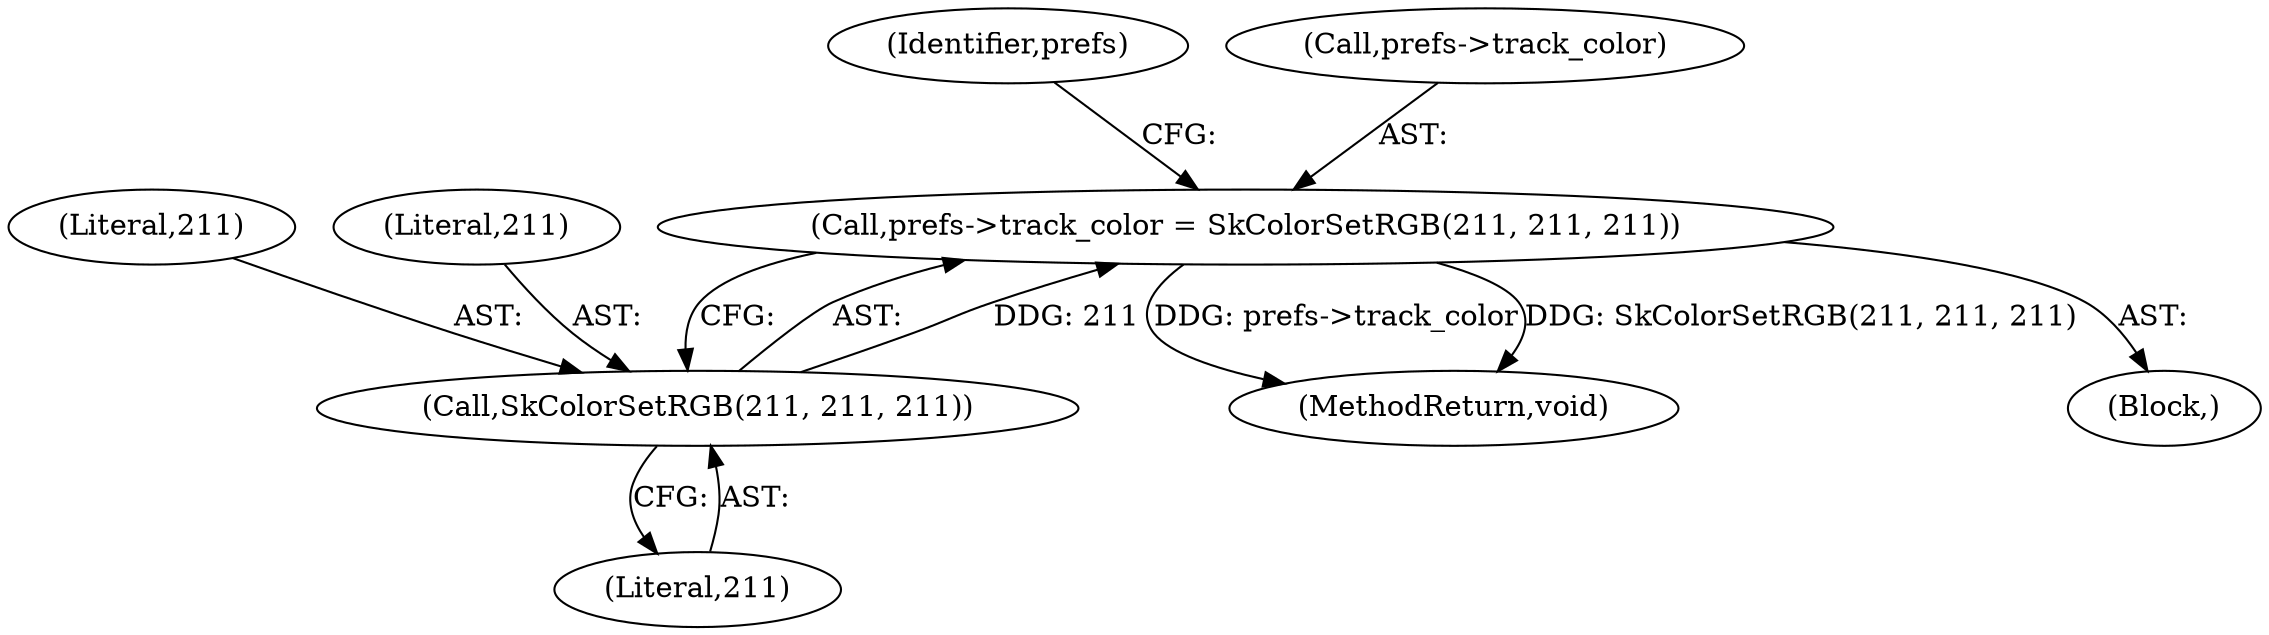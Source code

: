 digraph "1_Chrome_c975c78878fff68e82333f599882a7f73cb721ea_0@pointer" {
"1000139" [label="(Call,prefs->track_color = SkColorSetRGB(211, 211, 211))"];
"1000143" [label="(Call,SkColorSetRGB(211, 211, 211))"];
"1000176" [label="(MethodReturn,void)"];
"1000145" [label="(Literal,211)"];
"1000149" [label="(Identifier,prefs)"];
"1000101" [label="(Block,)"];
"1000139" [label="(Call,prefs->track_color = SkColorSetRGB(211, 211, 211))"];
"1000146" [label="(Literal,211)"];
"1000143" [label="(Call,SkColorSetRGB(211, 211, 211))"];
"1000140" [label="(Call,prefs->track_color)"];
"1000144" [label="(Literal,211)"];
"1000139" -> "1000101"  [label="AST: "];
"1000139" -> "1000143"  [label="CFG: "];
"1000140" -> "1000139"  [label="AST: "];
"1000143" -> "1000139"  [label="AST: "];
"1000149" -> "1000139"  [label="CFG: "];
"1000139" -> "1000176"  [label="DDG: prefs->track_color"];
"1000139" -> "1000176"  [label="DDG: SkColorSetRGB(211, 211, 211)"];
"1000143" -> "1000139"  [label="DDG: 211"];
"1000143" -> "1000146"  [label="CFG: "];
"1000144" -> "1000143"  [label="AST: "];
"1000145" -> "1000143"  [label="AST: "];
"1000146" -> "1000143"  [label="AST: "];
}
